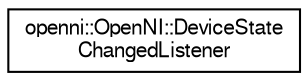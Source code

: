 digraph "Graphical Class Hierarchy"
{
  edge [fontname="FreeSans",fontsize="10",labelfontname="FreeSans",labelfontsize="10"];
  node [fontname="FreeSans",fontsize="10",shape=record];
  rankdir="LR";
  Node1 [label="openni::OpenNI::DeviceState\lChangedListener",height=0.2,width=0.4,color="black", fillcolor="white", style="filled",URL="$classopenni_1_1_open_n_i_1_1_device_state_changed_listener.html"];
}
